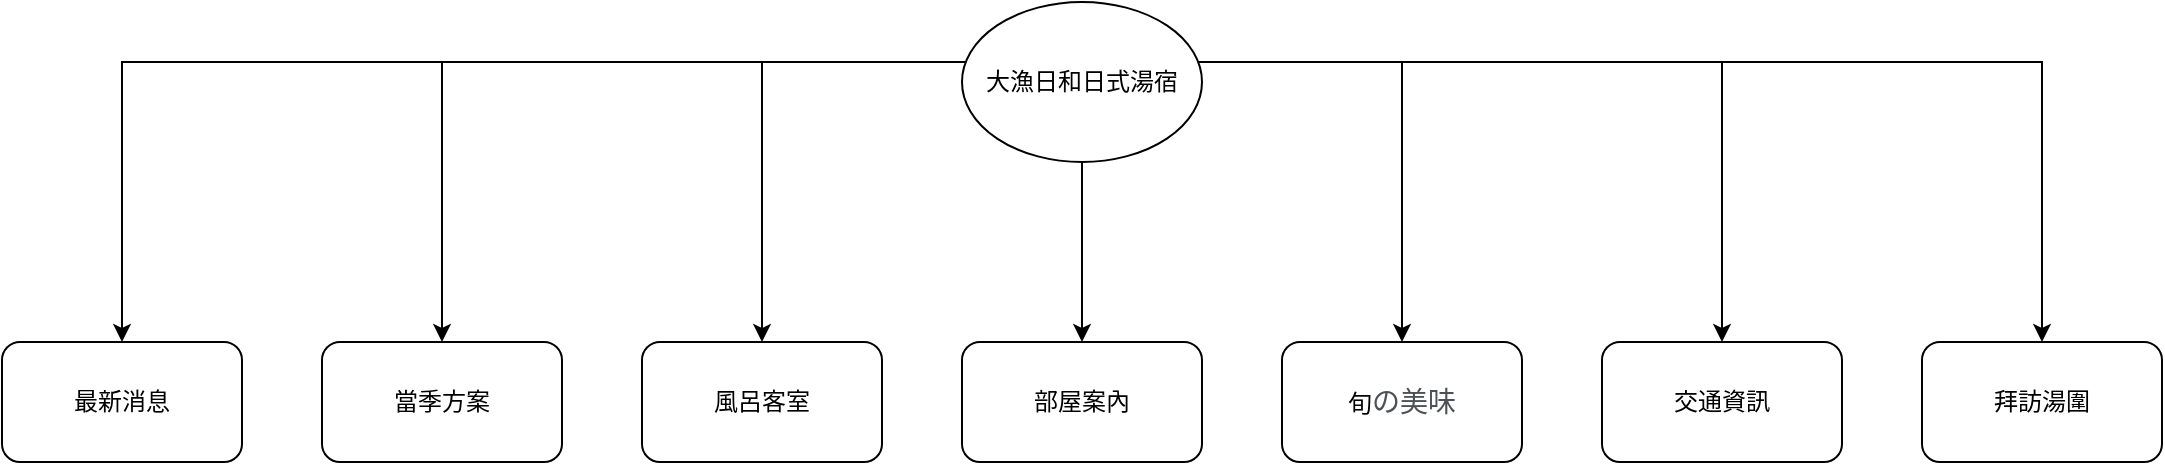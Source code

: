 <mxfile version="13.9.7" type="github"><diagram id="1CzNV9Aqa8OdyR6BsvZN" name="Page-1"><mxGraphModel dx="1609" dy="437" grid="1" gridSize="10" guides="1" tooltips="1" connect="1" arrows="1" fold="1" page="1" pageScale="1" pageWidth="827" pageHeight="1169" math="0" shadow="0"><root><mxCell id="0"/><mxCell id="1" parent="0"/><mxCell id="igg8JBOUiM_GahQgGt7T-10" style="edgeStyle=orthogonalEdgeStyle;rounded=0;orthogonalLoop=1;jettySize=auto;html=1;exitX=0.5;exitY=1;exitDx=0;exitDy=0;entryX=0.5;entryY=0;entryDx=0;entryDy=0;" parent="1" source="igg8JBOUiM_GahQgGt7T-1" target="igg8JBOUiM_GahQgGt7T-2" edge="1"><mxGeometry relative="1" as="geometry"><Array as="points"><mxPoint x="260" y="40"/><mxPoint x="-220" y="40"/></Array></mxGeometry></mxCell><mxCell id="igg8JBOUiM_GahQgGt7T-11" style="edgeStyle=orthogonalEdgeStyle;rounded=0;orthogonalLoop=1;jettySize=auto;html=1;exitX=0.5;exitY=1;exitDx=0;exitDy=0;entryX=0.5;entryY=0;entryDx=0;entryDy=0;" parent="1" source="igg8JBOUiM_GahQgGt7T-1" target="igg8JBOUiM_GahQgGt7T-3" edge="1"><mxGeometry relative="1" as="geometry"><Array as="points"><mxPoint x="260" y="40"/><mxPoint x="-60" y="40"/></Array></mxGeometry></mxCell><mxCell id="igg8JBOUiM_GahQgGt7T-12" style="edgeStyle=orthogonalEdgeStyle;rounded=0;orthogonalLoop=1;jettySize=auto;html=1;exitX=0.5;exitY=1;exitDx=0;exitDy=0;" parent="1" source="igg8JBOUiM_GahQgGt7T-1" target="igg8JBOUiM_GahQgGt7T-4" edge="1"><mxGeometry relative="1" as="geometry"><Array as="points"><mxPoint x="260" y="40"/><mxPoint x="100" y="40"/></Array></mxGeometry></mxCell><mxCell id="igg8JBOUiM_GahQgGt7T-13" style="edgeStyle=orthogonalEdgeStyle;rounded=0;orthogonalLoop=1;jettySize=auto;html=1;exitX=0.5;exitY=1;exitDx=0;exitDy=0;" parent="1" source="igg8JBOUiM_GahQgGt7T-1" target="igg8JBOUiM_GahQgGt7T-5" edge="1"><mxGeometry relative="1" as="geometry"><Array as="points"><mxPoint x="260" y="50"/><mxPoint x="260" y="50"/></Array></mxGeometry></mxCell><mxCell id="igg8JBOUiM_GahQgGt7T-14" style="edgeStyle=orthogonalEdgeStyle;rounded=0;orthogonalLoop=1;jettySize=auto;html=1;exitX=0.5;exitY=1;exitDx=0;exitDy=0;entryX=0.5;entryY=0;entryDx=0;entryDy=0;" parent="1" source="igg8JBOUiM_GahQgGt7T-1" target="igg8JBOUiM_GahQgGt7T-6" edge="1"><mxGeometry relative="1" as="geometry"><Array as="points"><mxPoint x="260" y="40"/><mxPoint x="420" y="40"/></Array></mxGeometry></mxCell><mxCell id="igg8JBOUiM_GahQgGt7T-15" style="edgeStyle=orthogonalEdgeStyle;rounded=0;orthogonalLoop=1;jettySize=auto;html=1;exitX=0.5;exitY=1;exitDx=0;exitDy=0;entryX=0.5;entryY=0;entryDx=0;entryDy=0;" parent="1" source="igg8JBOUiM_GahQgGt7T-1" target="igg8JBOUiM_GahQgGt7T-7" edge="1"><mxGeometry relative="1" as="geometry"><Array as="points"><mxPoint x="260" y="40"/><mxPoint x="580" y="40"/></Array></mxGeometry></mxCell><mxCell id="igg8JBOUiM_GahQgGt7T-16" style="edgeStyle=orthogonalEdgeStyle;rounded=0;orthogonalLoop=1;jettySize=auto;html=1;exitX=0.5;exitY=1;exitDx=0;exitDy=0;" parent="1" source="igg8JBOUiM_GahQgGt7T-1" target="igg8JBOUiM_GahQgGt7T-8" edge="1"><mxGeometry relative="1" as="geometry"><Array as="points"><mxPoint x="260" y="40"/><mxPoint x="740" y="40"/></Array></mxGeometry></mxCell><mxCell id="igg8JBOUiM_GahQgGt7T-1" value="大漁日和日式湯宿" style="ellipse;whiteSpace=wrap;html=1;" parent="1" vertex="1"><mxGeometry x="200" y="10" width="120" height="80" as="geometry"/></mxCell><mxCell id="igg8JBOUiM_GahQgGt7T-2" value="最新消息" style="rounded=1;whiteSpace=wrap;html=1;" parent="1" vertex="1"><mxGeometry x="-280" y="180" width="120" height="60" as="geometry"/></mxCell><mxCell id="igg8JBOUiM_GahQgGt7T-3" value="當季方案" style="rounded=1;whiteSpace=wrap;html=1;" parent="1" vertex="1"><mxGeometry x="-120" y="180" width="120" height="60" as="geometry"/></mxCell><mxCell id="igg8JBOUiM_GahQgGt7T-4" value="風呂客室" style="rounded=1;whiteSpace=wrap;html=1;" parent="1" vertex="1"><mxGeometry x="40" y="180" width="120" height="60" as="geometry"/></mxCell><mxCell id="igg8JBOUiM_GahQgGt7T-5" value="部屋案內" style="rounded=1;whiteSpace=wrap;html=1;" parent="1" vertex="1"><mxGeometry x="200" y="180" width="120" height="60" as="geometry"/></mxCell><mxCell id="igg8JBOUiM_GahQgGt7T-6" value="旬&lt;span style=&quot;color: rgb(77 , 81 , 86) ; font-family: &amp;#34;arial&amp;#34; , sans-serif ; font-size: 14px ; text-align: left ; background-color: rgb(255 , 255 , 255)&quot;&gt;の美味&lt;/span&gt;" style="rounded=1;whiteSpace=wrap;html=1;" parent="1" vertex="1"><mxGeometry x="360" y="180" width="120" height="60" as="geometry"/></mxCell><mxCell id="igg8JBOUiM_GahQgGt7T-7" value="交通資訊" style="rounded=1;whiteSpace=wrap;html=1;" parent="1" vertex="1"><mxGeometry x="520" y="180" width="120" height="60" as="geometry"/></mxCell><mxCell id="igg8JBOUiM_GahQgGt7T-8" value="拜訪湯圍" style="rounded=1;whiteSpace=wrap;html=1;" parent="1" vertex="1"><mxGeometry x="680" y="180" width="120" height="60" as="geometry"/></mxCell></root></mxGraphModel></diagram></mxfile>